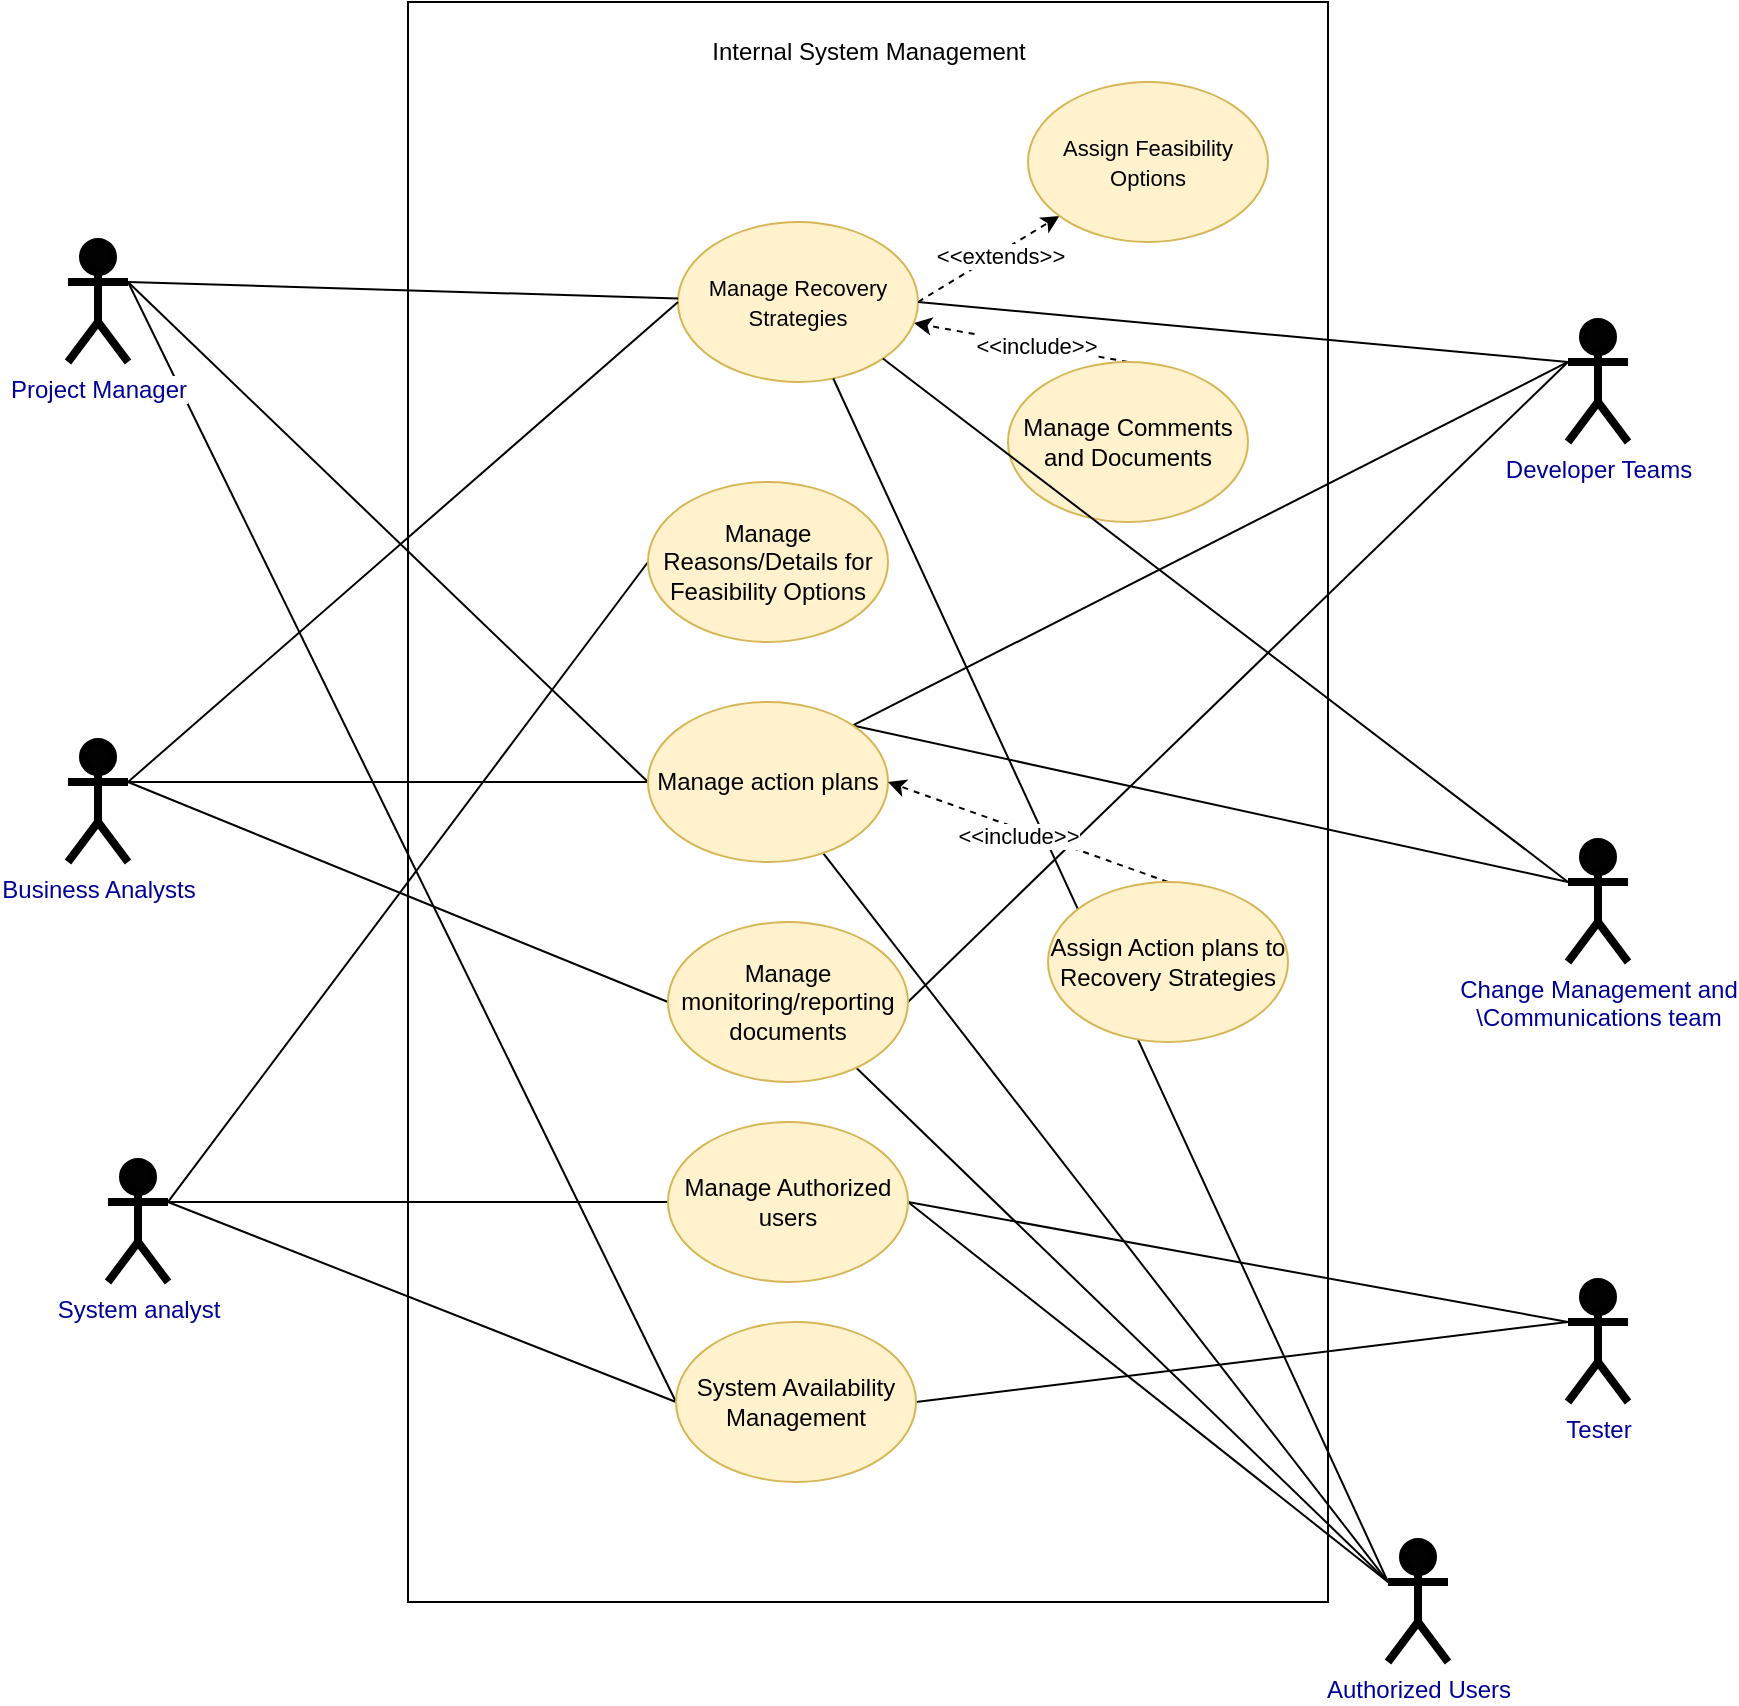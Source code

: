 <mxfile version="22.1.7" type="github">
  <diagram id="1cee9afd-dcdd-cf27-cb82-50d77dad4855" name="Page-1">
    <mxGraphModel dx="1407" dy="857" grid="1" gridSize="10" guides="1" tooltips="1" connect="1" arrows="1" fold="1" page="1" pageScale="1" pageWidth="850" pageHeight="1100" math="0" shadow="0">
      <root>
        <mxCell id="0" />
        <mxCell id="1" parent="0" />
        <mxCell id="4ThGJ15uXNUf0RNEpSx--26" value="" style="rounded=0;whiteSpace=wrap;html=1;fillColor=default;" parent="1" vertex="1">
          <mxGeometry x="230" y="120" width="460" height="800" as="geometry" />
        </mxCell>
        <mxCell id="Qu8sucnWAvdfmmjdlGFY-13" style="rounded=0;orthogonalLoop=1;jettySize=auto;html=1;exitX=0.5;exitY=0;exitDx=0;exitDy=0;dashed=1;" edge="1" parent="1" source="c1cb8d76720eaeb-6" target="c1cb8d76720eaeb-26">
          <mxGeometry relative="1" as="geometry" />
        </mxCell>
        <mxCell id="Qu8sucnWAvdfmmjdlGFY-14" value="&amp;lt;&amp;lt;include&amp;gt;&amp;gt;" style="edgeLabel;html=1;align=center;verticalAlign=middle;resizable=0;points=[];" vertex="1" connectable="0" parent="Qu8sucnWAvdfmmjdlGFY-13">
          <mxGeometry x="-0.148" y="1" relative="1" as="geometry">
            <mxPoint y="-1" as="offset" />
          </mxGeometry>
        </mxCell>
        <mxCell id="c1cb8d76720eaeb-6" value="Manage Comments and Documents" style="ellipse;whiteSpace=wrap;html=1;fillColor=#fff2cc;strokeColor=#d6b656;" parent="1" vertex="1">
          <mxGeometry x="530" y="300" width="120" height="80" as="geometry" />
        </mxCell>
        <mxCell id="Qu8sucnWAvdfmmjdlGFY-11" style="rounded=0;orthogonalLoop=1;jettySize=auto;html=1;exitX=1;exitY=0.5;exitDx=0;exitDy=0;dashed=1;" edge="1" parent="1" source="c1cb8d76720eaeb-26" target="4ThGJ15uXNUf0RNEpSx--28">
          <mxGeometry relative="1" as="geometry" />
        </mxCell>
        <mxCell id="Qu8sucnWAvdfmmjdlGFY-12" value="&amp;lt;&amp;lt;extends&amp;gt;&amp;gt;" style="edgeLabel;html=1;align=center;verticalAlign=middle;resizable=0;points=[];" vertex="1" connectable="0" parent="Qu8sucnWAvdfmmjdlGFY-11">
          <mxGeometry x="0.142" relative="1" as="geometry">
            <mxPoint y="1" as="offset" />
          </mxGeometry>
        </mxCell>
        <mxCell id="c1cb8d76720eaeb-26" value="&lt;span style=&quot;font-size: 11px;&quot;&gt;Manage Recovery Strategies&lt;/span&gt;" style="ellipse;whiteSpace=wrap;html=1;fillColor=#fff2cc;strokeColor=#d6b656;" parent="1" vertex="1">
          <mxGeometry x="365" y="230" width="120" height="80" as="geometry" />
        </mxCell>
        <mxCell id="4ThGJ15uXNUf0RNEpSx--27" value="Internal System Management" style="text;html=1;align=center;verticalAlign=middle;resizable=0;points=[];autosize=1;strokeColor=none;fillColor=none;" parent="1" vertex="1">
          <mxGeometry x="370" y="130" width="180" height="30" as="geometry" />
        </mxCell>
        <mxCell id="4ThGJ15uXNUf0RNEpSx--28" value="&lt;span style=&quot;font-size: 11px;&quot;&gt;Assign Feasibility Options&lt;/span&gt;" style="ellipse;whiteSpace=wrap;html=1;fillColor=#fff2cc;strokeColor=#d6b656;" parent="1" vertex="1">
          <mxGeometry x="540" y="160" width="120" height="80" as="geometry" />
        </mxCell>
        <mxCell id="Qu8sucnWAvdfmmjdlGFY-1" style="rounded=0;orthogonalLoop=1;jettySize=auto;html=1;exitX=1;exitY=0.333;exitDx=0;exitDy=0;exitPerimeter=0;endArrow=none;endFill=0;" edge="1" parent="1" source="NXkf0V2V1COPAbD15EZ_-11" target="c1cb8d76720eaeb-26">
          <mxGeometry relative="1" as="geometry" />
        </mxCell>
        <mxCell id="Qu8sucnWAvdfmmjdlGFY-2" style="rounded=0;orthogonalLoop=1;jettySize=auto;html=1;exitX=1;exitY=0.333;exitDx=0;exitDy=0;exitPerimeter=0;entryX=0;entryY=0.5;entryDx=0;entryDy=0;endArrow=none;endFill=0;" edge="1" parent="1" source="NXkf0V2V1COPAbD15EZ_-11" target="NXkf0V2V1COPAbD15EZ_-24">
          <mxGeometry relative="1" as="geometry" />
        </mxCell>
        <mxCell id="Qu8sucnWAvdfmmjdlGFY-3" style="rounded=0;orthogonalLoop=1;jettySize=auto;html=1;exitX=1;exitY=0.333;exitDx=0;exitDy=0;exitPerimeter=0;entryX=0;entryY=0.5;entryDx=0;entryDy=0;endArrow=none;endFill=0;" edge="1" parent="1" source="NXkf0V2V1COPAbD15EZ_-11" target="NXkf0V2V1COPAbD15EZ_-29">
          <mxGeometry relative="1" as="geometry" />
        </mxCell>
        <mxCell id="NXkf0V2V1COPAbD15EZ_-11" value="Project Manager" style="shape=umlActor;verticalLabelPosition=bottom;labelBackgroundColor=#ffffff;verticalAlign=top;html=1;strokeWidth=4;fillColor=#030203;strokeColor=#000000;fontColor=#000099;" parent="1" vertex="1">
          <mxGeometry x="60" y="240" width="30" height="60" as="geometry" />
        </mxCell>
        <mxCell id="Qu8sucnWAvdfmmjdlGFY-5" style="rounded=0;orthogonalLoop=1;jettySize=auto;html=1;exitX=1;exitY=0.333;exitDx=0;exitDy=0;exitPerimeter=0;entryX=0;entryY=0.5;entryDx=0;entryDy=0;endArrow=none;endFill=0;" edge="1" parent="1" source="NXkf0V2V1COPAbD15EZ_-13" target="c1cb8d76720eaeb-26">
          <mxGeometry relative="1" as="geometry" />
        </mxCell>
        <mxCell id="Qu8sucnWAvdfmmjdlGFY-6" style="rounded=0;orthogonalLoop=1;jettySize=auto;html=1;exitX=1;exitY=0.333;exitDx=0;exitDy=0;exitPerimeter=0;entryX=0;entryY=0.5;entryDx=0;entryDy=0;endArrow=none;endFill=0;" edge="1" parent="1" source="NXkf0V2V1COPAbD15EZ_-13" target="NXkf0V2V1COPAbD15EZ_-24">
          <mxGeometry relative="1" as="geometry" />
        </mxCell>
        <mxCell id="Qu8sucnWAvdfmmjdlGFY-7" style="rounded=0;orthogonalLoop=1;jettySize=auto;html=1;exitX=1;exitY=0.333;exitDx=0;exitDy=0;exitPerimeter=0;entryX=0;entryY=0.5;entryDx=0;entryDy=0;endArrow=none;endFill=0;" edge="1" parent="1" source="NXkf0V2V1COPAbD15EZ_-13" target="NXkf0V2V1COPAbD15EZ_-26">
          <mxGeometry relative="1" as="geometry" />
        </mxCell>
        <mxCell id="NXkf0V2V1COPAbD15EZ_-13" value="Business Analysts" style="shape=umlActor;verticalLabelPosition=bottom;labelBackgroundColor=#ffffff;verticalAlign=top;html=1;strokeWidth=4;fillColor=#030203;strokeColor=#000000;fontColor=#000099;" parent="1" vertex="1">
          <mxGeometry x="60" y="490" width="30" height="60" as="geometry" />
        </mxCell>
        <mxCell id="Qu8sucnWAvdfmmjdlGFY-8" style="rounded=0;orthogonalLoop=1;jettySize=auto;html=1;exitX=1;exitY=0.333;exitDx=0;exitDy=0;exitPerimeter=0;entryX=0;entryY=0.5;entryDx=0;entryDy=0;endArrow=none;endFill=0;" edge="1" parent="1" source="NXkf0V2V1COPAbD15EZ_-14" target="NXkf0V2V1COPAbD15EZ_-19">
          <mxGeometry relative="1" as="geometry" />
        </mxCell>
        <mxCell id="Qu8sucnWAvdfmmjdlGFY-9" style="rounded=0;orthogonalLoop=1;jettySize=auto;html=1;exitX=1;exitY=0.333;exitDx=0;exitDy=0;exitPerimeter=0;entryX=0;entryY=0.5;entryDx=0;entryDy=0;endArrow=none;endFill=0;" edge="1" parent="1" source="NXkf0V2V1COPAbD15EZ_-14" target="NXkf0V2V1COPAbD15EZ_-29">
          <mxGeometry relative="1" as="geometry" />
        </mxCell>
        <mxCell id="Qu8sucnWAvdfmmjdlGFY-10" style="rounded=0;orthogonalLoop=1;jettySize=auto;html=1;exitX=1;exitY=0.333;exitDx=0;exitDy=0;exitPerimeter=0;endArrow=none;endFill=0;" edge="1" parent="1" source="NXkf0V2V1COPAbD15EZ_-14" target="NXkf0V2V1COPAbD15EZ_-28">
          <mxGeometry relative="1" as="geometry" />
        </mxCell>
        <mxCell id="NXkf0V2V1COPAbD15EZ_-14" value="System analyst" style="shape=umlActor;verticalLabelPosition=bottom;labelBackgroundColor=#ffffff;verticalAlign=top;html=1;strokeWidth=4;fillColor=#030203;strokeColor=#000000;fontColor=#000099;" parent="1" vertex="1">
          <mxGeometry x="80" y="700" width="30" height="60" as="geometry" />
        </mxCell>
        <mxCell id="Qu8sucnWAvdfmmjdlGFY-22" style="rounded=0;orthogonalLoop=1;jettySize=auto;html=1;exitX=0;exitY=0.333;exitDx=0;exitDy=0;exitPerimeter=0;entryX=1;entryY=0.5;entryDx=0;entryDy=0;endArrow=none;endFill=0;" edge="1" parent="1" source="NXkf0V2V1COPAbD15EZ_-15" target="c1cb8d76720eaeb-26">
          <mxGeometry relative="1" as="geometry" />
        </mxCell>
        <mxCell id="Qu8sucnWAvdfmmjdlGFY-23" style="rounded=0;orthogonalLoop=1;jettySize=auto;html=1;exitX=0;exitY=0.333;exitDx=0;exitDy=0;exitPerimeter=0;entryX=1;entryY=0;entryDx=0;entryDy=0;endArrow=none;endFill=0;" edge="1" parent="1" source="NXkf0V2V1COPAbD15EZ_-15" target="NXkf0V2V1COPAbD15EZ_-24">
          <mxGeometry relative="1" as="geometry" />
        </mxCell>
        <mxCell id="Qu8sucnWAvdfmmjdlGFY-24" style="rounded=0;orthogonalLoop=1;jettySize=auto;html=1;exitX=0;exitY=0.333;exitDx=0;exitDy=0;exitPerimeter=0;entryX=1;entryY=0.5;entryDx=0;entryDy=0;endArrow=none;endFill=0;" edge="1" parent="1" source="NXkf0V2V1COPAbD15EZ_-15" target="NXkf0V2V1COPAbD15EZ_-26">
          <mxGeometry relative="1" as="geometry" />
        </mxCell>
        <mxCell id="NXkf0V2V1COPAbD15EZ_-15" value="Developer Teams" style="shape=umlActor;verticalLabelPosition=bottom;labelBackgroundColor=#ffffff;verticalAlign=top;html=1;strokeWidth=4;fillColor=#030203;strokeColor=#000000;fontColor=#000099;" parent="1" vertex="1">
          <mxGeometry x="810" y="280" width="30" height="60" as="geometry" />
        </mxCell>
        <mxCell id="Qu8sucnWAvdfmmjdlGFY-26" style="rounded=0;orthogonalLoop=1;jettySize=auto;html=1;exitX=0;exitY=0.333;exitDx=0;exitDy=0;exitPerimeter=0;entryX=1;entryY=0.5;entryDx=0;entryDy=0;endArrow=none;endFill=0;" edge="1" parent="1" source="NXkf0V2V1COPAbD15EZ_-16" target="NXkf0V2V1COPAbD15EZ_-29">
          <mxGeometry relative="1" as="geometry" />
        </mxCell>
        <mxCell id="Qu8sucnWAvdfmmjdlGFY-27" style="rounded=0;orthogonalLoop=1;jettySize=auto;html=1;exitX=0;exitY=0.333;exitDx=0;exitDy=0;exitPerimeter=0;entryX=1;entryY=0.5;entryDx=0;entryDy=0;endArrow=none;endFill=0;" edge="1" parent="1" source="NXkf0V2V1COPAbD15EZ_-16" target="NXkf0V2V1COPAbD15EZ_-28">
          <mxGeometry relative="1" as="geometry" />
        </mxCell>
        <mxCell id="NXkf0V2V1COPAbD15EZ_-16" value="Tester" style="shape=umlActor;verticalLabelPosition=bottom;labelBackgroundColor=#ffffff;verticalAlign=top;html=1;strokeWidth=4;fillColor=#030203;strokeColor=#000000;fontColor=#000099;" parent="1" vertex="1">
          <mxGeometry x="810" y="760" width="30" height="60" as="geometry" />
        </mxCell>
        <mxCell id="Qu8sucnWAvdfmmjdlGFY-28" style="rounded=0;orthogonalLoop=1;jettySize=auto;html=1;exitX=0;exitY=0.333;exitDx=0;exitDy=0;exitPerimeter=0;entryX=1;entryY=1;entryDx=0;entryDy=0;endArrow=none;endFill=0;" edge="1" parent="1" source="NXkf0V2V1COPAbD15EZ_-17" target="c1cb8d76720eaeb-26">
          <mxGeometry relative="1" as="geometry" />
        </mxCell>
        <mxCell id="Qu8sucnWAvdfmmjdlGFY-29" style="rounded=0;orthogonalLoop=1;jettySize=auto;html=1;exitX=0;exitY=0.333;exitDx=0;exitDy=0;exitPerimeter=0;entryX=1;entryY=0;entryDx=0;entryDy=0;endArrow=none;endFill=0;" edge="1" parent="1" source="NXkf0V2V1COPAbD15EZ_-17" target="NXkf0V2V1COPAbD15EZ_-24">
          <mxGeometry relative="1" as="geometry" />
        </mxCell>
        <mxCell id="NXkf0V2V1COPAbD15EZ_-17" value="Change Management and &lt;br&gt;\Communications team" style="shape=umlActor;verticalLabelPosition=bottom;labelBackgroundColor=#ffffff;verticalAlign=top;html=1;strokeWidth=4;fillColor=#030203;strokeColor=#000000;fontColor=#000099;" parent="1" vertex="1">
          <mxGeometry x="810" y="540" width="30" height="60" as="geometry" />
        </mxCell>
        <mxCell id="Qu8sucnWAvdfmmjdlGFY-31" style="rounded=0;orthogonalLoop=1;jettySize=auto;html=1;exitX=0;exitY=0.333;exitDx=0;exitDy=0;exitPerimeter=0;entryX=1;entryY=0.5;entryDx=0;entryDy=0;endArrow=none;endFill=0;" edge="1" parent="1" source="NXkf0V2V1COPAbD15EZ_-18" target="NXkf0V2V1COPAbD15EZ_-28">
          <mxGeometry relative="1" as="geometry" />
        </mxCell>
        <mxCell id="Qu8sucnWAvdfmmjdlGFY-32" style="rounded=0;orthogonalLoop=1;jettySize=auto;html=1;exitX=0;exitY=0.333;exitDx=0;exitDy=0;exitPerimeter=0;endArrow=none;endFill=0;" edge="1" parent="1" source="NXkf0V2V1COPAbD15EZ_-18" target="NXkf0V2V1COPAbD15EZ_-26">
          <mxGeometry relative="1" as="geometry" />
        </mxCell>
        <mxCell id="Qu8sucnWAvdfmmjdlGFY-33" style="rounded=0;orthogonalLoop=1;jettySize=auto;html=1;exitX=0;exitY=0.333;exitDx=0;exitDy=0;exitPerimeter=0;endArrow=none;endFill=0;" edge="1" parent="1" source="NXkf0V2V1COPAbD15EZ_-18" target="NXkf0V2V1COPAbD15EZ_-24">
          <mxGeometry relative="1" as="geometry" />
        </mxCell>
        <mxCell id="Qu8sucnWAvdfmmjdlGFY-34" style="rounded=0;orthogonalLoop=1;jettySize=auto;html=1;exitX=0;exitY=0.333;exitDx=0;exitDy=0;exitPerimeter=0;endArrow=none;endFill=0;" edge="1" parent="1" source="NXkf0V2V1COPAbD15EZ_-18" target="c1cb8d76720eaeb-26">
          <mxGeometry relative="1" as="geometry" />
        </mxCell>
        <mxCell id="NXkf0V2V1COPAbD15EZ_-18" value="Authorized Users" style="shape=umlActor;verticalLabelPosition=bottom;labelBackgroundColor=#ffffff;verticalAlign=top;html=1;strokeWidth=4;fillColor=#030203;strokeColor=#000000;fontColor=#000099;" parent="1" vertex="1">
          <mxGeometry x="720" y="890" width="30" height="60" as="geometry" />
        </mxCell>
        <mxCell id="NXkf0V2V1COPAbD15EZ_-19" value="Manage Reasons/Details for Feasibility Options" style="ellipse;whiteSpace=wrap;html=1;fillColor=#fff2cc;strokeColor=#d6b656;" parent="1" vertex="1">
          <mxGeometry x="350" y="360" width="120" height="80" as="geometry" />
        </mxCell>
        <mxCell id="NXkf0V2V1COPAbD15EZ_-24" value="Manage action plans" style="ellipse;whiteSpace=wrap;html=1;fillColor=#fff2cc;strokeColor=#d6b656;" parent="1" vertex="1">
          <mxGeometry x="350" y="470" width="120" height="80" as="geometry" />
        </mxCell>
        <mxCell id="Qu8sucnWAvdfmmjdlGFY-16" style="rounded=0;orthogonalLoop=1;jettySize=auto;html=1;exitX=0.5;exitY=0;exitDx=0;exitDy=0;entryX=1;entryY=0.5;entryDx=0;entryDy=0;dashed=1;" edge="1" parent="1" source="NXkf0V2V1COPAbD15EZ_-25" target="NXkf0V2V1COPAbD15EZ_-24">
          <mxGeometry relative="1" as="geometry" />
        </mxCell>
        <mxCell id="Qu8sucnWAvdfmmjdlGFY-17" value="&amp;lt;&amp;lt;include&amp;gt;&amp;gt;" style="edgeLabel;html=1;align=center;verticalAlign=middle;resizable=0;points=[];" vertex="1" connectable="0" parent="Qu8sucnWAvdfmmjdlGFY-16">
          <mxGeometry x="0.056" y="3" relative="1" as="geometry">
            <mxPoint as="offset" />
          </mxGeometry>
        </mxCell>
        <mxCell id="NXkf0V2V1COPAbD15EZ_-25" value="Assign Action plans to Recovery Strategies" style="ellipse;whiteSpace=wrap;html=1;fillColor=#fff2cc;strokeColor=#d6b656;" parent="1" vertex="1">
          <mxGeometry x="550" y="560" width="120" height="80" as="geometry" />
        </mxCell>
        <mxCell id="NXkf0V2V1COPAbD15EZ_-26" value="Manage monitoring/reporting documents" style="ellipse;whiteSpace=wrap;html=1;fillColor=#fff2cc;strokeColor=#d6b656;" parent="1" vertex="1">
          <mxGeometry x="360" y="580" width="120" height="80" as="geometry" />
        </mxCell>
        <mxCell id="NXkf0V2V1COPAbD15EZ_-28" value="Manage Authorized users" style="ellipse;whiteSpace=wrap;html=1;fillColor=#fff2cc;strokeColor=#d6b656;" parent="1" vertex="1">
          <mxGeometry x="360" y="680" width="120" height="80" as="geometry" />
        </mxCell>
        <mxCell id="NXkf0V2V1COPAbD15EZ_-29" value="System Availability Management" style="ellipse;whiteSpace=wrap;html=1;fillColor=#fff2cc;strokeColor=#d6b656;" parent="1" vertex="1">
          <mxGeometry x="364" y="780" width="120" height="80" as="geometry" />
        </mxCell>
        <mxCell id="Qu8sucnWAvdfmmjdlGFY-18" style="edgeStyle=orthogonalEdgeStyle;rounded=0;orthogonalLoop=1;jettySize=auto;html=1;exitX=0.5;exitY=1;exitDx=0;exitDy=0;" edge="1" parent="1" source="4ThGJ15uXNUf0RNEpSx--26" target="4ThGJ15uXNUf0RNEpSx--26">
          <mxGeometry relative="1" as="geometry" />
        </mxCell>
      </root>
    </mxGraphModel>
  </diagram>
</mxfile>
